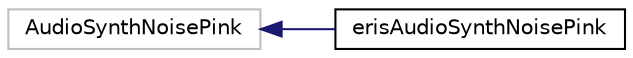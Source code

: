 digraph "Graphical Class Hierarchy"
{
 // LATEX_PDF_SIZE
  edge [fontname="Helvetica",fontsize="10",labelfontname="Helvetica",labelfontsize="10"];
  node [fontname="Helvetica",fontsize="10",shape=record];
  rankdir="LR";
  Node179 [label="AudioSynthNoisePink",height=0.2,width=0.4,color="grey75", fillcolor="white", style="filled",tooltip=" "];
  Node179 -> Node0 [dir="back",color="midnightblue",fontsize="10",style="solid",fontname="Helvetica"];
  Node0 [label="erisAudioSynthNoisePink",height=0.2,width=0.4,color="black", fillcolor="white", style="filled",URL="$classeris_audio_synth_noise_pink.html",tooltip=" "];
}
